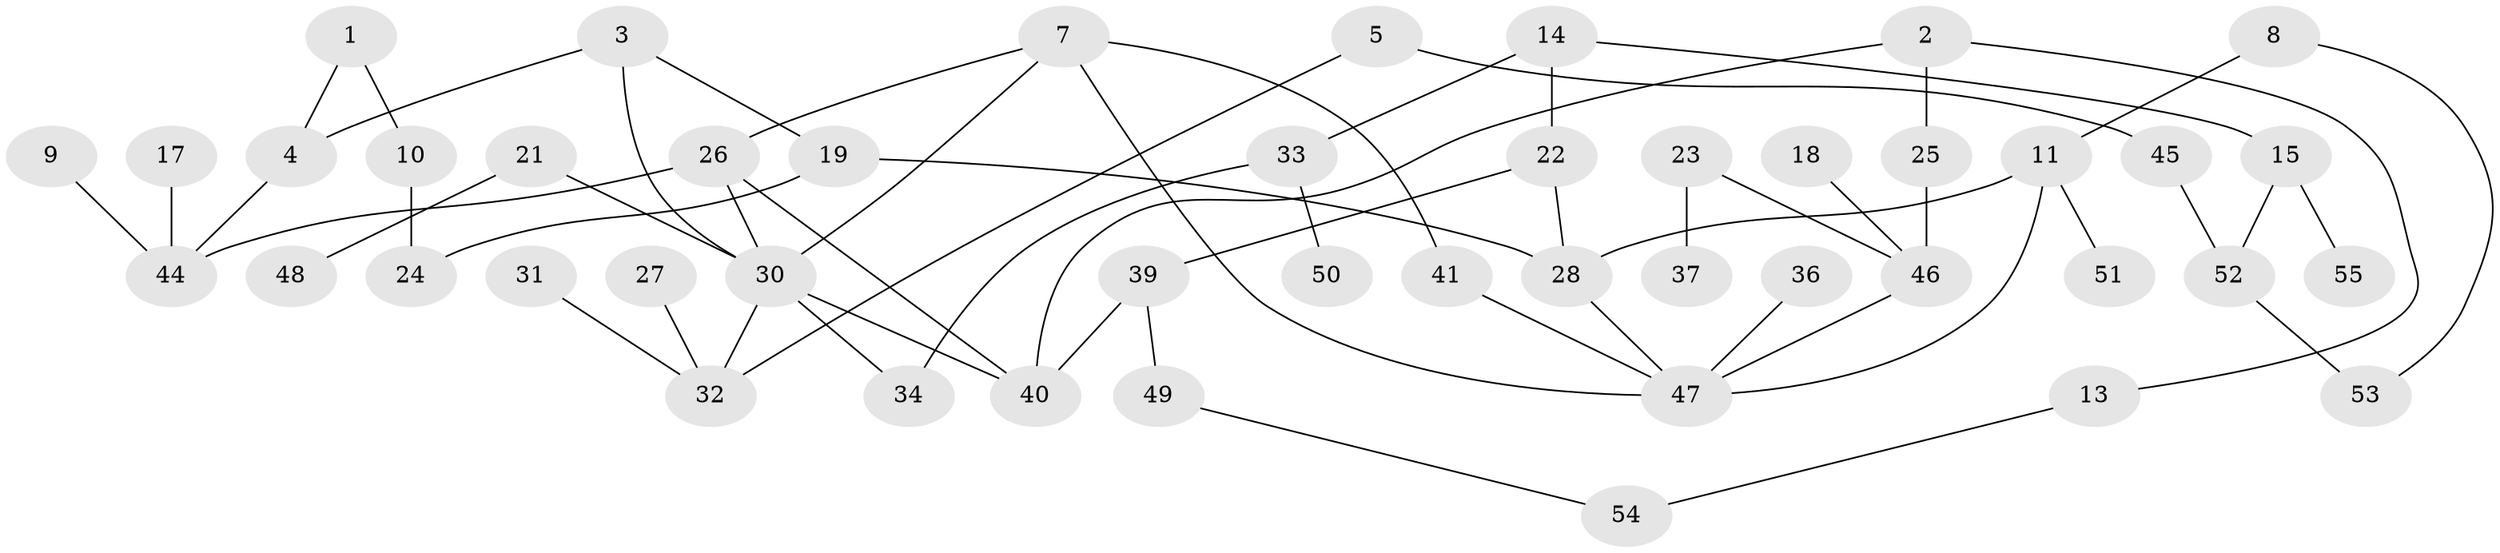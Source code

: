 // original degree distribution, {1: 0.28205128205128205, 2: 0.32051282051282054, 5: 0.05128205128205128, 3: 0.16666666666666666, 0: 0.10256410256410256, 4: 0.05128205128205128, 8: 0.01282051282051282, 7: 0.01282051282051282}
// Generated by graph-tools (version 1.1) at 2025/35/03/04/25 23:35:49]
// undirected, 46 vertices, 58 edges
graph export_dot {
  node [color=gray90,style=filled];
  1;
  2;
  3;
  4;
  5;
  7;
  8;
  9;
  10;
  11;
  13;
  14;
  15;
  17;
  18;
  19;
  21;
  22;
  23;
  24;
  25;
  26;
  27;
  28;
  30;
  31;
  32;
  33;
  34;
  36;
  37;
  39;
  40;
  41;
  44;
  45;
  46;
  47;
  48;
  49;
  50;
  51;
  52;
  53;
  54;
  55;
  1 -- 4 [weight=1.0];
  1 -- 10 [weight=1.0];
  2 -- 13 [weight=1.0];
  2 -- 25 [weight=1.0];
  2 -- 40 [weight=1.0];
  3 -- 4 [weight=1.0];
  3 -- 19 [weight=1.0];
  3 -- 30 [weight=1.0];
  4 -- 44 [weight=1.0];
  5 -- 32 [weight=1.0];
  5 -- 45 [weight=1.0];
  7 -- 26 [weight=1.0];
  7 -- 30 [weight=1.0];
  7 -- 41 [weight=1.0];
  7 -- 47 [weight=1.0];
  8 -- 11 [weight=1.0];
  8 -- 53 [weight=1.0];
  9 -- 44 [weight=1.0];
  10 -- 24 [weight=1.0];
  11 -- 28 [weight=1.0];
  11 -- 47 [weight=1.0];
  11 -- 51 [weight=1.0];
  13 -- 54 [weight=1.0];
  14 -- 15 [weight=1.0];
  14 -- 22 [weight=1.0];
  14 -- 33 [weight=1.0];
  15 -- 52 [weight=1.0];
  15 -- 55 [weight=1.0];
  17 -- 44 [weight=1.0];
  18 -- 46 [weight=1.0];
  19 -- 24 [weight=1.0];
  19 -- 28 [weight=1.0];
  21 -- 30 [weight=1.0];
  21 -- 48 [weight=1.0];
  22 -- 28 [weight=1.0];
  22 -- 39 [weight=1.0];
  23 -- 37 [weight=1.0];
  23 -- 46 [weight=1.0];
  25 -- 46 [weight=1.0];
  26 -- 30 [weight=1.0];
  26 -- 40 [weight=1.0];
  26 -- 44 [weight=1.0];
  27 -- 32 [weight=1.0];
  28 -- 47 [weight=1.0];
  30 -- 32 [weight=1.0];
  30 -- 34 [weight=1.0];
  30 -- 40 [weight=1.0];
  31 -- 32 [weight=1.0];
  33 -- 34 [weight=1.0];
  33 -- 50 [weight=1.0];
  36 -- 47 [weight=1.0];
  39 -- 40 [weight=1.0];
  39 -- 49 [weight=1.0];
  41 -- 47 [weight=1.0];
  45 -- 52 [weight=1.0];
  46 -- 47 [weight=1.0];
  49 -- 54 [weight=1.0];
  52 -- 53 [weight=1.0];
}
